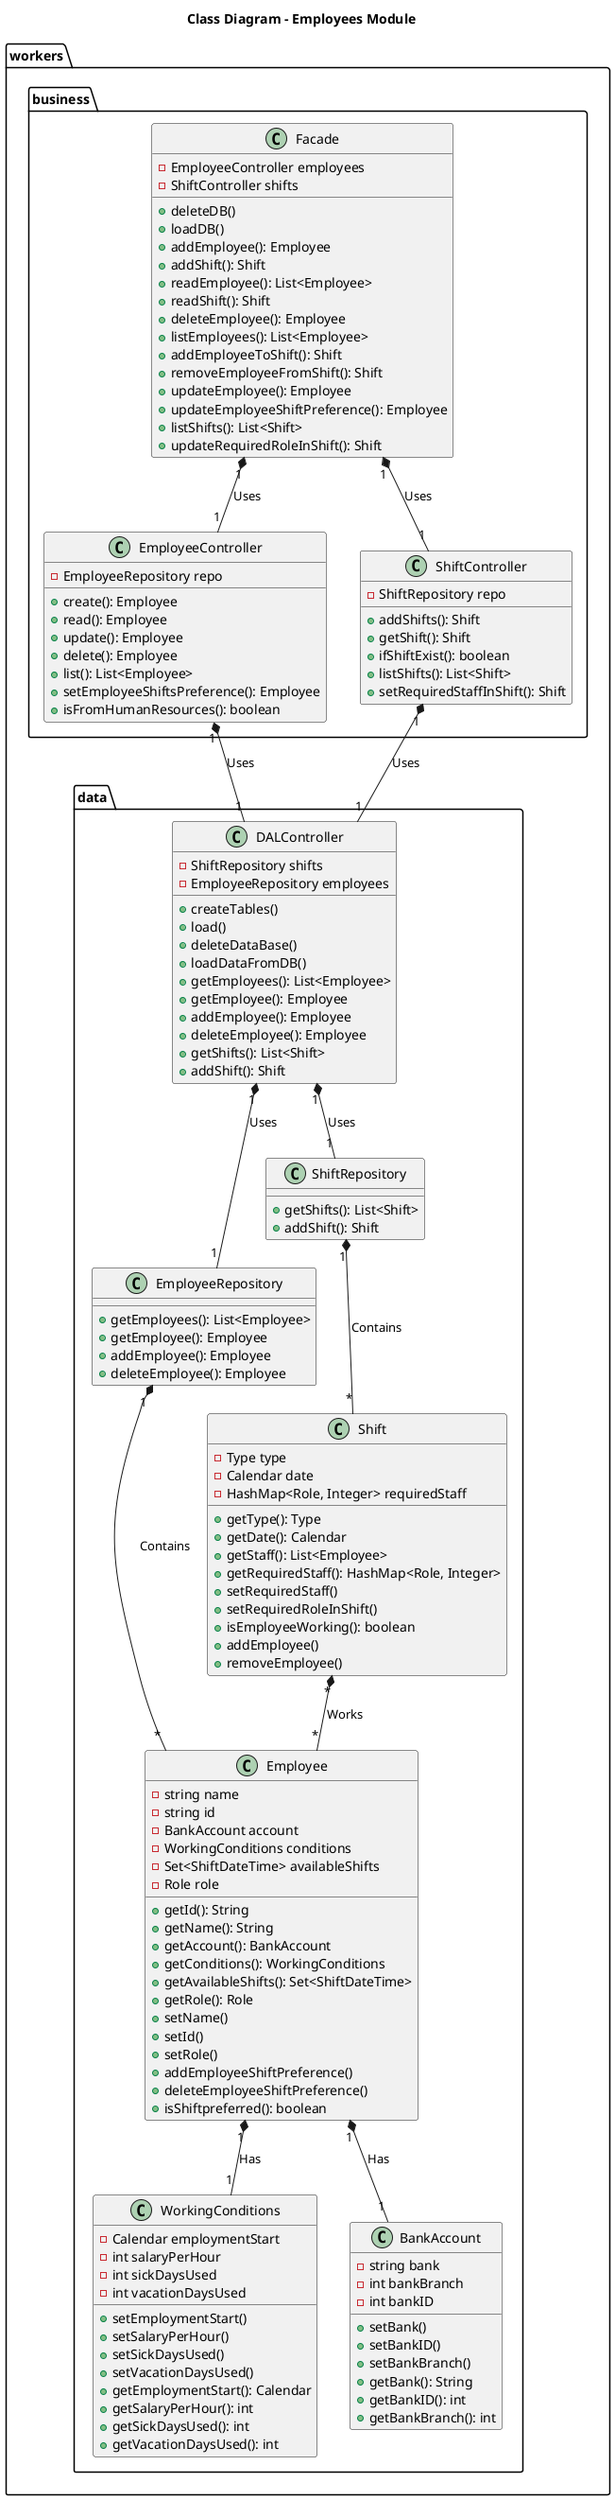 @startuml
title Class Diagram - Employees Module

package workers {
  package business {
    class Facade {
      -EmployeeController employees
      -ShiftController shifts
      +deleteDB()
      +loadDB()
      +addEmployee(): Employee
      +addShift(): Shift
      +readEmployee(): List<Employee>
      +readShift(): Shift
      +deleteEmployee(): Employee
      +listEmployees(): List<Employee>
      +addEmployeeToShift(): Shift
      +removeEmployeeFromShift(): Shift
      +updateEmployee(): Employee
      +updateEmployeeShiftPreference(): Employee
      +listShifts(): List<Shift>
      +updateRequiredRoleInShift(): Shift
    }

    class EmployeeController {
      -EmployeeRepository repo
      +create(): Employee
      +read(): Employee
      +update(): Employee
      +delete(): Employee
      +list(): List<Employee>
      +setEmployeeShiftsPreference(): Employee
      +isFromHumanResources(): boolean
    }

    class ShiftController {
      -ShiftRepository repo
      +addShifts(): Shift
      +getShift(): Shift
      +ifShiftExist(): boolean
      +listShifts(): List<Shift>
      +setRequiredStaffInShift(): Shift
    }

    Facade "1" *-- "1" EmployeeController: Uses
    Facade "1" *-- "1" ShiftController: Uses
  }

  package data {
    class DALController {
      -ShiftRepository shifts
      -EmployeeRepository employees
      +createTables()
      +load()
      +deleteDataBase()
      +loadDataFromDB()
      +getEmployees(): List<Employee>
      +getEmployee(): Employee
      +addEmployee(): Employee
      +deleteEmployee(): Employee
      +getShifts(): List<Shift>
      +addShift(): Shift
    }

    class Employee {
      -string name
      -string id
      -BankAccount account
      -WorkingConditions conditions
      -Set<ShiftDateTime> availableShifts
      -Role role
      +getId(): String
      +getName(): String
      +getAccount(): BankAccount
      +getConditions(): WorkingConditions
      +getAvailableShifts(): Set<ShiftDateTime>
      +getRole(): Role
      +setName()
      +setId()
      +setRole()
      +addEmployeeShiftPreference()
      +deleteEmployeeShiftPreference()
      +isShiftpreferred(): boolean
    }

    class WorkingConditions {
      -Calendar employmentStart
      -int salaryPerHour
      -int sickDaysUsed
      -int vacationDaysUsed
      +setEmploymentStart()
      +setSalaryPerHour()
      +setSickDaysUsed()
      +setVacationDaysUsed()
      +getEmploymentStart(): Calendar
      +getSalaryPerHour(): int
      +getSickDaysUsed(): int
      +getVacationDaysUsed(): int
    }

    class BankAccount {
      -string bank
      -int bankBranch
      -int bankID
      +setBank()
      +setBankID()
      +setBankBranch()
      +getBank(): String
      +getBankID(): int
      +getBankBranch(): int
    }

    class Shift {
      -Type type
      -Calendar date
      -HashMap<Role, Integer> requiredStaff
      +getType(): Type
      +getDate(): Calendar
      +getStaff(): List<Employee>
      +getRequiredStaff(): HashMap<Role, Integer>
      +setRequiredStaff()
      +setRequiredRoleInShift()
      +isEmployeeWorking(): boolean
      +addEmployee()
      +removeEmployee()
    }

    class EmployeeRepository {
      +getEmployees(): List<Employee>
      +getEmployee(): Employee
      +addEmployee(): Employee
      +deleteEmployee(): Employee
    }

    class ShiftRepository {
      +getShifts(): List<Shift>
      +addShift(): Shift
    }

    EmployeeRepository "1" *-- "*" Employee: Contains
    Employee "1" *-- "1" WorkingConditions: Has
    Employee "1" *-- "1" BankAccount: Has
    ShiftRepository "1" *-- "*" Shift: Contains
    Shift "*" *-- "*" Employee: Works
  }

  ShiftController "1" *-- "1" DALController: Uses
  EmployeeController "1" *-- "1" DALController: Uses
  DALController "1" *-- "1" ShiftRepository: Uses
  DALController "1" *-- "1" EmployeeRepository: Uses
}
@enduml